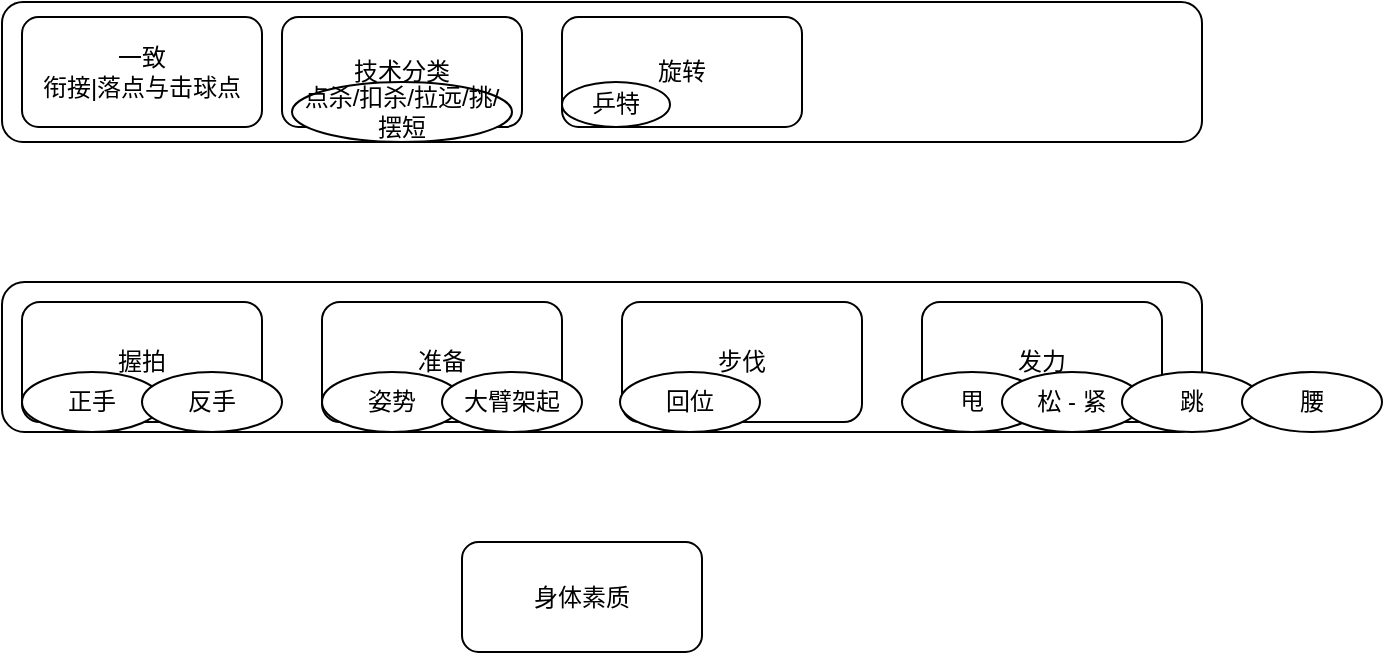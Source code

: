 <mxfile version="21.5.0" type="github">
  <diagram name="第 1 页" id="SZNetj4G_LwALu7GLv-F">
    <mxGraphModel dx="819" dy="415" grid="1" gridSize="10" guides="1" tooltips="1" connect="1" arrows="1" fold="1" page="1" pageScale="1" pageWidth="827" pageHeight="1169" math="0" shadow="0">
      <root>
        <mxCell id="0" />
        <mxCell id="1" parent="0" />
        <mxCell id="z-rrVeB-J5xwq9OfjTe1-6" value="" style="rounded=1;whiteSpace=wrap;html=1;" vertex="1" parent="1">
          <mxGeometry x="70" y="340" width="600" height="75" as="geometry" />
        </mxCell>
        <mxCell id="z-rrVeB-J5xwq9OfjTe1-1" value="握拍" style="rounded=1;whiteSpace=wrap;html=1;" vertex="1" parent="1">
          <mxGeometry x="80" y="350" width="120" height="60" as="geometry" />
        </mxCell>
        <mxCell id="z-rrVeB-J5xwq9OfjTe1-2" value="准备" style="rounded=1;whiteSpace=wrap;html=1;" vertex="1" parent="1">
          <mxGeometry x="230" y="350" width="120" height="60" as="geometry" />
        </mxCell>
        <mxCell id="z-rrVeB-J5xwq9OfjTe1-3" value="步伐" style="rounded=1;whiteSpace=wrap;html=1;" vertex="1" parent="1">
          <mxGeometry x="380" y="350" width="120" height="60" as="geometry" />
        </mxCell>
        <mxCell id="z-rrVeB-J5xwq9OfjTe1-4" value="发力" style="rounded=1;whiteSpace=wrap;html=1;" vertex="1" parent="1">
          <mxGeometry x="530" y="350" width="120" height="60" as="geometry" />
        </mxCell>
        <mxCell id="z-rrVeB-J5xwq9OfjTe1-5" value="" style="rounded=1;whiteSpace=wrap;html=1;" vertex="1" parent="1">
          <mxGeometry x="70" y="200" width="600" height="70" as="geometry" />
        </mxCell>
        <mxCell id="z-rrVeB-J5xwq9OfjTe1-7" value="正手" style="ellipse;whiteSpace=wrap;html=1;" vertex="1" parent="1">
          <mxGeometry x="80" y="385" width="70" height="30" as="geometry" />
        </mxCell>
        <mxCell id="z-rrVeB-J5xwq9OfjTe1-8" value="反手" style="ellipse;whiteSpace=wrap;html=1;" vertex="1" parent="1">
          <mxGeometry x="140" y="385" width="70" height="30" as="geometry" />
        </mxCell>
        <mxCell id="z-rrVeB-J5xwq9OfjTe1-9" value="姿势" style="ellipse;whiteSpace=wrap;html=1;" vertex="1" parent="1">
          <mxGeometry x="230" y="385" width="70" height="30" as="geometry" />
        </mxCell>
        <mxCell id="z-rrVeB-J5xwq9OfjTe1-10" value="大臂架起" style="ellipse;whiteSpace=wrap;html=1;" vertex="1" parent="1">
          <mxGeometry x="290" y="385" width="70" height="30" as="geometry" />
        </mxCell>
        <mxCell id="z-rrVeB-J5xwq9OfjTe1-12" value="回位" style="ellipse;whiteSpace=wrap;html=1;" vertex="1" parent="1">
          <mxGeometry x="379" y="385" width="70" height="30" as="geometry" />
        </mxCell>
        <mxCell id="z-rrVeB-J5xwq9OfjTe1-13" value="甩" style="ellipse;whiteSpace=wrap;html=1;" vertex="1" parent="1">
          <mxGeometry x="520" y="385" width="70" height="30" as="geometry" />
        </mxCell>
        <mxCell id="z-rrVeB-J5xwq9OfjTe1-14" value="松 - 紧" style="ellipse;whiteSpace=wrap;html=1;" vertex="1" parent="1">
          <mxGeometry x="570" y="385" width="70" height="30" as="geometry" />
        </mxCell>
        <mxCell id="z-rrVeB-J5xwq9OfjTe1-15" value="跳" style="ellipse;whiteSpace=wrap;html=1;" vertex="1" parent="1">
          <mxGeometry x="630" y="385" width="70" height="30" as="geometry" />
        </mxCell>
        <mxCell id="z-rrVeB-J5xwq9OfjTe1-16" value="身体素质" style="rounded=1;whiteSpace=wrap;html=1;" vertex="1" parent="1">
          <mxGeometry x="300" y="470" width="120" height="55" as="geometry" />
        </mxCell>
        <mxCell id="z-rrVeB-J5xwq9OfjTe1-17" value="一致&lt;br&gt;衔接|落点与击球点" style="rounded=1;whiteSpace=wrap;html=1;" vertex="1" parent="1">
          <mxGeometry x="80" y="207.5" width="120" height="55" as="geometry" />
        </mxCell>
        <mxCell id="z-rrVeB-J5xwq9OfjTe1-18" value="技术分类" style="rounded=1;whiteSpace=wrap;html=1;" vertex="1" parent="1">
          <mxGeometry x="210" y="207.5" width="120" height="55" as="geometry" />
        </mxCell>
        <mxCell id="z-rrVeB-J5xwq9OfjTe1-19" value="点杀/扣杀/拉远/挑/摆短" style="ellipse;whiteSpace=wrap;html=1;" vertex="1" parent="1">
          <mxGeometry x="215" y="240" width="110" height="30" as="geometry" />
        </mxCell>
        <mxCell id="z-rrVeB-J5xwq9OfjTe1-20" value="旋转" style="rounded=1;whiteSpace=wrap;html=1;" vertex="1" parent="1">
          <mxGeometry x="350" y="207.5" width="120" height="55" as="geometry" />
        </mxCell>
        <mxCell id="z-rrVeB-J5xwq9OfjTe1-21" value="腰" style="ellipse;whiteSpace=wrap;html=1;" vertex="1" parent="1">
          <mxGeometry x="690" y="385" width="70" height="30" as="geometry" />
        </mxCell>
        <mxCell id="z-rrVeB-J5xwq9OfjTe1-22" value="乒特" style="ellipse;whiteSpace=wrap;html=1;" vertex="1" parent="1">
          <mxGeometry x="350" y="240" width="54" height="22.5" as="geometry" />
        </mxCell>
      </root>
    </mxGraphModel>
  </diagram>
</mxfile>
